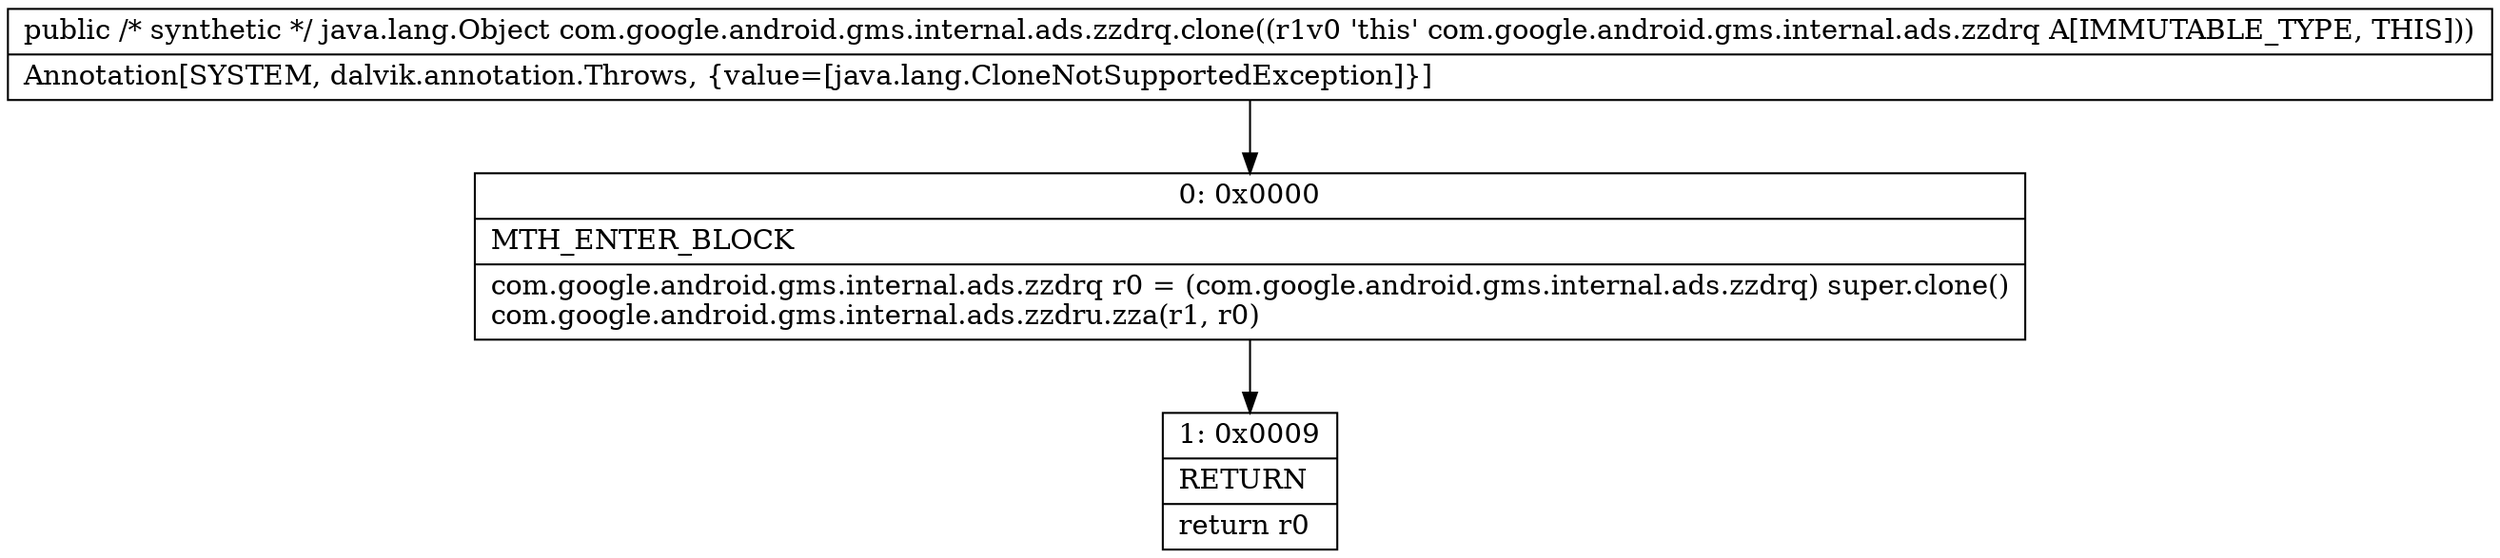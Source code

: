 digraph "CFG forcom.google.android.gms.internal.ads.zzdrq.clone()Ljava\/lang\/Object;" {
Node_0 [shape=record,label="{0\:\ 0x0000|MTH_ENTER_BLOCK\l|com.google.android.gms.internal.ads.zzdrq r0 = (com.google.android.gms.internal.ads.zzdrq) super.clone()\lcom.google.android.gms.internal.ads.zzdru.zza(r1, r0)\l}"];
Node_1 [shape=record,label="{1\:\ 0x0009|RETURN\l|return r0\l}"];
MethodNode[shape=record,label="{public \/* synthetic *\/ java.lang.Object com.google.android.gms.internal.ads.zzdrq.clone((r1v0 'this' com.google.android.gms.internal.ads.zzdrq A[IMMUTABLE_TYPE, THIS]))  | Annotation[SYSTEM, dalvik.annotation.Throws, \{value=[java.lang.CloneNotSupportedException]\}]\l}"];
MethodNode -> Node_0;
Node_0 -> Node_1;
}


